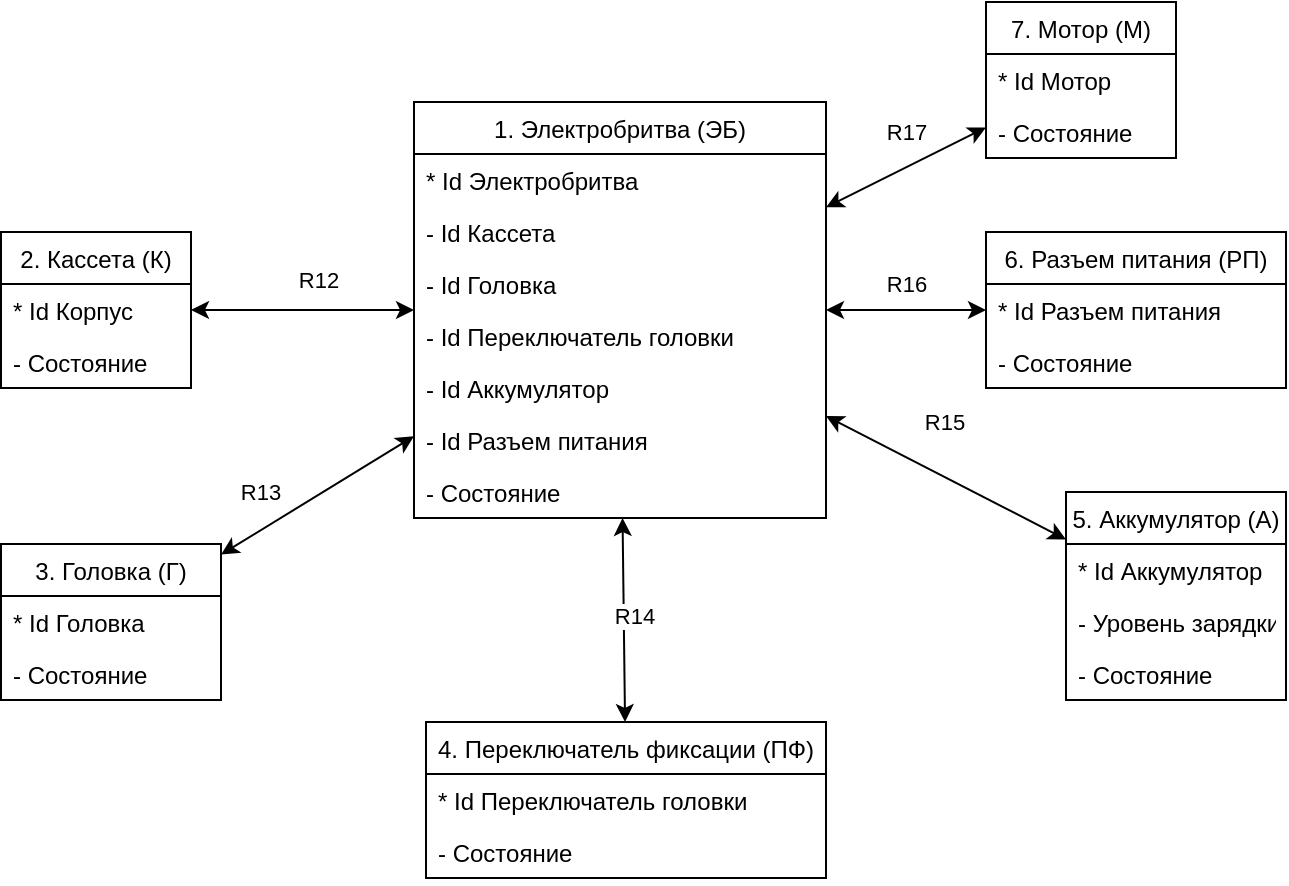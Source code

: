 <mxfile version="14.7.6" type="device" pages="4"><diagram id="C5RBs43oDa-KdzZeNtuy" name="ИНФ_МОДЕЛЬ"><mxGraphModel dx="1185" dy="627" grid="1" gridSize="10" guides="1" tooltips="1" connect="1" arrows="1" fold="1" page="1" pageScale="1" pageWidth="827" pageHeight="1169" math="0" shadow="0"><root><mxCell id="WIyWlLk6GJQsqaUBKTNV-0"/><mxCell id="WIyWlLk6GJQsqaUBKTNV-1" parent="WIyWlLk6GJQsqaUBKTNV-0"/><mxCell id="D5erbCX52XuRJsEKcG6L-4" value="1. Электробритва (ЭБ)" style="swimlane;fontStyle=0;childLayout=stackLayout;horizontal=1;startSize=26;fillColor=none;horizontalStack=0;resizeParent=1;resizeParentMax=0;resizeLast=0;collapsible=1;marginBottom=0;" vertex="1" parent="WIyWlLk6GJQsqaUBKTNV-1"><mxGeometry x="314" y="170" width="206" height="208" as="geometry"/></mxCell><mxCell id="D5erbCX52XuRJsEKcG6L-5" value="* Id Электробритва " style="text;strokeColor=none;fillColor=none;align=left;verticalAlign=top;spacingLeft=4;spacingRight=4;overflow=hidden;rotatable=0;points=[[0,0.5],[1,0.5]];portConstraint=eastwest;" vertex="1" parent="D5erbCX52XuRJsEKcG6L-4"><mxGeometry y="26" width="206" height="26" as="geometry"/></mxCell><mxCell id="D5erbCX52XuRJsEKcG6L-7" value="- Id Кассета" style="text;strokeColor=none;fillColor=none;align=left;verticalAlign=top;spacingLeft=4;spacingRight=4;overflow=hidden;rotatable=0;points=[[0,0.5],[1,0.5]];portConstraint=eastwest;" vertex="1" parent="D5erbCX52XuRJsEKcG6L-4"><mxGeometry y="52" width="206" height="26" as="geometry"/></mxCell><mxCell id="D5erbCX52XuRJsEKcG6L-27" value="- Id Головка" style="text;strokeColor=none;fillColor=none;align=left;verticalAlign=top;spacingLeft=4;spacingRight=4;overflow=hidden;rotatable=0;points=[[0,0.5],[1,0.5]];portConstraint=eastwest;" vertex="1" parent="D5erbCX52XuRJsEKcG6L-4"><mxGeometry y="78" width="206" height="26" as="geometry"/></mxCell><mxCell id="D5erbCX52XuRJsEKcG6L-28" value="- Id Переключатель головки" style="text;strokeColor=none;fillColor=none;align=left;verticalAlign=top;spacingLeft=4;spacingRight=4;overflow=hidden;rotatable=0;points=[[0,0.5],[1,0.5]];portConstraint=eastwest;" vertex="1" parent="D5erbCX52XuRJsEKcG6L-4"><mxGeometry y="104" width="206" height="26" as="geometry"/></mxCell><mxCell id="D5erbCX52XuRJsEKcG6L-29" value="- Id Аккумулятор" style="text;strokeColor=none;fillColor=none;align=left;verticalAlign=top;spacingLeft=4;spacingRight=4;overflow=hidden;rotatable=0;points=[[0,0.5],[1,0.5]];portConstraint=eastwest;" vertex="1" parent="D5erbCX52XuRJsEKcG6L-4"><mxGeometry y="130" width="206" height="26" as="geometry"/></mxCell><mxCell id="D5erbCX52XuRJsEKcG6L-49" value="- Id Разъем питания" style="text;strokeColor=none;fillColor=none;align=left;verticalAlign=top;spacingLeft=4;spacingRight=4;overflow=hidden;rotatable=0;points=[[0,0.5],[1,0.5]];portConstraint=eastwest;" vertex="1" parent="D5erbCX52XuRJsEKcG6L-4"><mxGeometry y="156" width="206" height="26" as="geometry"/></mxCell><mxCell id="D5erbCX52XuRJsEKcG6L-8" value="- Состояние" style="text;strokeColor=none;fillColor=none;align=left;verticalAlign=top;spacingLeft=4;spacingRight=4;overflow=hidden;rotatable=0;points=[[0,0.5],[1,0.5]];portConstraint=eastwest;" vertex="1" parent="D5erbCX52XuRJsEKcG6L-4"><mxGeometry y="182" width="206" height="26" as="geometry"/></mxCell><mxCell id="D5erbCX52XuRJsEKcG6L-9" value="2. Кассета (К)" style="swimlane;fontStyle=0;childLayout=stackLayout;horizontal=1;startSize=26;fillColor=none;horizontalStack=0;resizeParent=1;resizeParentMax=0;resizeLast=0;collapsible=1;marginBottom=0;" vertex="1" parent="WIyWlLk6GJQsqaUBKTNV-1"><mxGeometry x="107.5" y="235" width="95" height="78" as="geometry"/></mxCell><mxCell id="D5erbCX52XuRJsEKcG6L-10" value="* Id Корпус" style="text;strokeColor=none;fillColor=none;align=left;verticalAlign=top;spacingLeft=4;spacingRight=4;overflow=hidden;rotatable=0;points=[[0,0.5],[1,0.5]];portConstraint=eastwest;" vertex="1" parent="D5erbCX52XuRJsEKcG6L-9"><mxGeometry y="26" width="95" height="26" as="geometry"/></mxCell><mxCell id="D5erbCX52XuRJsEKcG6L-12" value="- Состояние" style="text;strokeColor=none;fillColor=none;align=left;verticalAlign=top;spacingLeft=4;spacingRight=4;overflow=hidden;rotatable=0;points=[[0,0.5],[1,0.5]];portConstraint=eastwest;" vertex="1" parent="D5erbCX52XuRJsEKcG6L-9"><mxGeometry y="52" width="95" height="26" as="geometry"/></mxCell><mxCell id="D5erbCX52XuRJsEKcG6L-16" value="3. Головка (Г)" style="swimlane;fontStyle=0;childLayout=stackLayout;horizontal=1;startSize=26;fillColor=none;horizontalStack=0;resizeParent=1;resizeParentMax=0;resizeLast=0;collapsible=1;marginBottom=0;" vertex="1" parent="WIyWlLk6GJQsqaUBKTNV-1"><mxGeometry x="107.5" y="391" width="110" height="78" as="geometry"/></mxCell><mxCell id="D5erbCX52XuRJsEKcG6L-17" value="* Id Головка" style="text;strokeColor=none;fillColor=none;align=left;verticalAlign=top;spacingLeft=4;spacingRight=4;overflow=hidden;rotatable=0;points=[[0,0.5],[1,0.5]];portConstraint=eastwest;" vertex="1" parent="D5erbCX52XuRJsEKcG6L-16"><mxGeometry y="26" width="110" height="26" as="geometry"/></mxCell><mxCell id="D5erbCX52XuRJsEKcG6L-18" value="- Состояние" style="text;strokeColor=none;fillColor=none;align=left;verticalAlign=top;spacingLeft=4;spacingRight=4;overflow=hidden;rotatable=0;points=[[0,0.5],[1,0.5]];portConstraint=eastwest;" vertex="1" parent="D5erbCX52XuRJsEKcG6L-16"><mxGeometry y="52" width="110" height="26" as="geometry"/></mxCell><mxCell id="D5erbCX52XuRJsEKcG6L-21" value="" style="endArrow=classic;startArrow=classic;html=1;" edge="1" parent="WIyWlLk6GJQsqaUBKTNV-1" source="D5erbCX52XuRJsEKcG6L-9" target="D5erbCX52XuRJsEKcG6L-4"><mxGeometry width="50" height="50" relative="1" as="geometry"><mxPoint x="390" y="220" as="sourcePoint"/><mxPoint x="440" y="170" as="targetPoint"/></mxGeometry></mxCell><mxCell id="D5erbCX52XuRJsEKcG6L-22" value="R12" style="edgeLabel;html=1;align=center;verticalAlign=middle;resizable=0;points=[];" vertex="1" connectable="0" parent="D5erbCX52XuRJsEKcG6L-21"><mxGeometry x="0.518" y="-5" relative="1" as="geometry"><mxPoint x="-21" y="-20" as="offset"/></mxGeometry></mxCell><mxCell id="D5erbCX52XuRJsEKcG6L-24" value="" style="endArrow=classic;startArrow=classic;html=1;" edge="1" parent="WIyWlLk6GJQsqaUBKTNV-1" source="D5erbCX52XuRJsEKcG6L-4" target="D5erbCX52XuRJsEKcG6L-16"><mxGeometry width="50" height="50" relative="1" as="geometry"><mxPoint x="430" y="220" as="sourcePoint"/><mxPoint x="480" y="170" as="targetPoint"/></mxGeometry></mxCell><mxCell id="D5erbCX52XuRJsEKcG6L-25" value="R13" style="edgeLabel;html=1;align=center;verticalAlign=middle;resizable=0;points=[];" vertex="1" connectable="0" parent="D5erbCX52XuRJsEKcG6L-24"><mxGeometry x="0.357" relative="1" as="geometry"><mxPoint x="-12" y="-13" as="offset"/></mxGeometry></mxCell><mxCell id="D5erbCX52XuRJsEKcG6L-33" value="4. Переключатель фиксации (ПФ)" style="swimlane;fontStyle=0;childLayout=stackLayout;horizontal=1;startSize=26;fillColor=none;horizontalStack=0;resizeParent=1;resizeParentMax=0;resizeLast=0;collapsible=1;marginBottom=0;" vertex="1" parent="WIyWlLk6GJQsqaUBKTNV-1"><mxGeometry x="320" y="480" width="200" height="78" as="geometry"/></mxCell><mxCell id="D5erbCX52XuRJsEKcG6L-34" value="* Id Переключатель головки&#xA;&#xA;&#xA;" style="text;strokeColor=none;fillColor=none;align=left;verticalAlign=top;spacingLeft=4;spacingRight=4;overflow=hidden;rotatable=0;points=[[0,0.5],[1,0.5]];portConstraint=eastwest;" vertex="1" parent="D5erbCX52XuRJsEKcG6L-33"><mxGeometry y="26" width="200" height="26" as="geometry"/></mxCell><mxCell id="D5erbCX52XuRJsEKcG6L-35" value="- Состояние" style="text;strokeColor=none;fillColor=none;align=left;verticalAlign=top;spacingLeft=4;spacingRight=4;overflow=hidden;rotatable=0;points=[[0,0.5],[1,0.5]];portConstraint=eastwest;" vertex="1" parent="D5erbCX52XuRJsEKcG6L-33"><mxGeometry y="52" width="200" height="26" as="geometry"/></mxCell><mxCell id="tju56_eJwlFKy3UDIeqw-0" style="edgeStyle=orthogonalEdgeStyle;rounded=0;orthogonalLoop=1;jettySize=auto;html=1;exitX=1;exitY=0.5;exitDx=0;exitDy=0;" edge="1" parent="D5erbCX52XuRJsEKcG6L-33" source="D5erbCX52XuRJsEKcG6L-34" target="D5erbCX52XuRJsEKcG6L-34"><mxGeometry relative="1" as="geometry"/></mxCell><mxCell id="D5erbCX52XuRJsEKcG6L-36" value="5. Аккумулятор (А)" style="swimlane;fontStyle=0;childLayout=stackLayout;horizontal=1;startSize=26;fillColor=none;horizontalStack=0;resizeParent=1;resizeParentMax=0;resizeLast=0;collapsible=1;marginBottom=0;" vertex="1" parent="WIyWlLk6GJQsqaUBKTNV-1"><mxGeometry x="640" y="365" width="110" height="104" as="geometry"><mxRectangle x="650" y="290" width="130" height="26" as="alternateBounds"/></mxGeometry></mxCell><mxCell id="D5erbCX52XuRJsEKcG6L-37" value="* Id Аккумулятор " style="text;strokeColor=none;fillColor=none;align=left;verticalAlign=top;spacingLeft=4;spacingRight=4;overflow=hidden;rotatable=0;points=[[0,0.5],[1,0.5]];portConstraint=eastwest;" vertex="1" parent="D5erbCX52XuRJsEKcG6L-36"><mxGeometry y="26" width="110" height="26" as="geometry"/></mxCell><mxCell id="D5erbCX52XuRJsEKcG6L-58" value="- Уровень зарядки    " style="text;strokeColor=none;fillColor=none;align=left;verticalAlign=top;spacingLeft=4;spacingRight=4;overflow=hidden;rotatable=0;points=[[0,0.5],[1,0.5]];portConstraint=eastwest;" vertex="1" parent="D5erbCX52XuRJsEKcG6L-36"><mxGeometry y="52" width="110" height="26" as="geometry"/></mxCell><mxCell id="D5erbCX52XuRJsEKcG6L-38" value="- Состояние" style="text;strokeColor=none;fillColor=none;align=left;verticalAlign=top;spacingLeft=4;spacingRight=4;overflow=hidden;rotatable=0;points=[[0,0.5],[1,0.5]];portConstraint=eastwest;" vertex="1" parent="D5erbCX52XuRJsEKcG6L-36"><mxGeometry y="78" width="110" height="26" as="geometry"/></mxCell><mxCell id="D5erbCX52XuRJsEKcG6L-41" value="" style="endArrow=classic;startArrow=classic;html=1;" edge="1" parent="WIyWlLk6GJQsqaUBKTNV-1" source="D5erbCX52XuRJsEKcG6L-33" target="D5erbCX52XuRJsEKcG6L-4"><mxGeometry width="50" height="50" relative="1" as="geometry"><mxPoint x="420" y="460" as="sourcePoint"/><mxPoint x="334" y="294.0" as="targetPoint"/></mxGeometry></mxCell><mxCell id="D5erbCX52XuRJsEKcG6L-42" value="R14" style="edgeLabel;html=1;align=center;verticalAlign=middle;resizable=0;points=[];" vertex="1" connectable="0" parent="D5erbCX52XuRJsEKcG6L-41"><mxGeometry x="0.518" y="-5" relative="1" as="geometry"><mxPoint y="24" as="offset"/></mxGeometry></mxCell><mxCell id="D5erbCX52XuRJsEKcG6L-43" value="" style="endArrow=classic;startArrow=classic;html=1;" edge="1" parent="WIyWlLk6GJQsqaUBKTNV-1" source="D5erbCX52XuRJsEKcG6L-36" target="D5erbCX52XuRJsEKcG6L-4"><mxGeometry width="50" height="50" relative="1" as="geometry"><mxPoint x="232.5" y="304.0" as="sourcePoint"/><mxPoint x="344" y="304.0" as="targetPoint"/></mxGeometry></mxCell><mxCell id="D5erbCX52XuRJsEKcG6L-44" value="R15" style="edgeLabel;html=1;align=center;verticalAlign=middle;resizable=0;points=[];" vertex="1" connectable="0" parent="D5erbCX52XuRJsEKcG6L-43"><mxGeometry x="0.518" y="-5" relative="1" as="geometry"><mxPoint x="28" y="-8" as="offset"/></mxGeometry></mxCell><mxCell id="D5erbCX52XuRJsEKcG6L-50" value="6. Разъем питания (РП)" style="swimlane;fontStyle=0;childLayout=stackLayout;horizontal=1;startSize=26;fillColor=none;horizontalStack=0;resizeParent=1;resizeParentMax=0;resizeLast=0;collapsible=1;marginBottom=0;" vertex="1" parent="WIyWlLk6GJQsqaUBKTNV-1"><mxGeometry x="600" y="235" width="150" height="78" as="geometry"><mxRectangle x="650" y="290" width="130" height="26" as="alternateBounds"/></mxGeometry></mxCell><mxCell id="D5erbCX52XuRJsEKcG6L-51" value="* Id Разъем питания " style="text;strokeColor=none;fillColor=none;align=left;verticalAlign=top;spacingLeft=4;spacingRight=4;overflow=hidden;rotatable=0;points=[[0,0.5],[1,0.5]];portConstraint=eastwest;" vertex="1" parent="D5erbCX52XuRJsEKcG6L-50"><mxGeometry y="26" width="150" height="26" as="geometry"/></mxCell><mxCell id="D5erbCX52XuRJsEKcG6L-52" value="- Состояние" style="text;strokeColor=none;fillColor=none;align=left;verticalAlign=top;spacingLeft=4;spacingRight=4;overflow=hidden;rotatable=0;points=[[0,0.5],[1,0.5]];portConstraint=eastwest;" vertex="1" parent="D5erbCX52XuRJsEKcG6L-50"><mxGeometry y="52" width="150" height="26" as="geometry"/></mxCell><mxCell id="D5erbCX52XuRJsEKcG6L-53" value="" style="endArrow=classic;startArrow=classic;html=1;" edge="1" parent="WIyWlLk6GJQsqaUBKTNV-1" source="D5erbCX52XuRJsEKcG6L-50" target="D5erbCX52XuRJsEKcG6L-4"><mxGeometry width="50" height="50" relative="1" as="geometry"><mxPoint x="640" y="253.959" as="sourcePoint"/><mxPoint x="510" y="235.001" as="targetPoint"/></mxGeometry></mxCell><mxCell id="D5erbCX52XuRJsEKcG6L-55" value="R16" style="edgeLabel;html=1;align=center;verticalAlign=middle;resizable=0;points=[];" vertex="1" connectable="0" parent="D5erbCX52XuRJsEKcG6L-53"><mxGeometry x="-0.251" relative="1" as="geometry"><mxPoint x="-10" y="-13" as="offset"/></mxGeometry></mxCell><mxCell id="fqe9PP43OYkmJFZcof3M-0" value="7. Мотор (М)" style="swimlane;fontStyle=0;childLayout=stackLayout;horizontal=1;startSize=26;fillColor=none;horizontalStack=0;resizeParent=1;resizeParentMax=0;resizeLast=0;collapsible=1;marginBottom=0;" vertex="1" parent="WIyWlLk6GJQsqaUBKTNV-1"><mxGeometry x="600" y="120" width="95" height="78" as="geometry"/></mxCell><mxCell id="fqe9PP43OYkmJFZcof3M-1" value="* Id Мотор " style="text;strokeColor=none;fillColor=none;align=left;verticalAlign=top;spacingLeft=4;spacingRight=4;overflow=hidden;rotatable=0;points=[[0,0.5],[1,0.5]];portConstraint=eastwest;" vertex="1" parent="fqe9PP43OYkmJFZcof3M-0"><mxGeometry y="26" width="95" height="26" as="geometry"/></mxCell><mxCell id="fqe9PP43OYkmJFZcof3M-2" value="- Состояние" style="text;strokeColor=none;fillColor=none;align=left;verticalAlign=top;spacingLeft=4;spacingRight=4;overflow=hidden;rotatable=0;points=[[0,0.5],[1,0.5]];portConstraint=eastwest;" vertex="1" parent="fqe9PP43OYkmJFZcof3M-0"><mxGeometry y="52" width="95" height="26" as="geometry"/></mxCell><mxCell id="fqe9PP43OYkmJFZcof3M-3" value="" style="endArrow=classic;startArrow=classic;html=1;" edge="1" parent="WIyWlLk6GJQsqaUBKTNV-1" source="fqe9PP43OYkmJFZcof3M-0" target="D5erbCX52XuRJsEKcG6L-4"><mxGeometry width="50" height="50" relative="1" as="geometry"><mxPoint x="610" y="284.0" as="sourcePoint"/><mxPoint x="530" y="284.0" as="targetPoint"/></mxGeometry></mxCell><mxCell id="fqe9PP43OYkmJFZcof3M-4" value="R17" style="edgeLabel;html=1;align=center;verticalAlign=middle;resizable=0;points=[];" vertex="1" connectable="0" parent="fqe9PP43OYkmJFZcof3M-3"><mxGeometry x="-0.251" relative="1" as="geometry"><mxPoint x="-10" y="-13" as="offset"/></mxGeometry></mxCell></root></mxGraphModel></diagram><diagram id="IafglSp_gneChiv_Mtav" name="ДПС"><mxGraphModel dx="1422" dy="752" grid="1" gridSize="10" guides="1" tooltips="1" connect="1" arrows="1" fold="1" page="1" pageScale="1" pageWidth="827" pageHeight="1169" math="0" shadow="0"><root><mxCell id="n7-5447sj6HXsejP49AI-0"/><mxCell id="n7-5447sj6HXsejP49AI-1" parent="n7-5447sj6HXsejP49AI-0"/><mxCell id="3gsR19A_-yLmH56kRlLd-0" value="Выключена" style="rounded=0;whiteSpace=wrap;html=1;" vertex="1" parent="n7-5447sj6HXsejP49AI-1"><mxGeometry x="40" y="120" width="120" height="40" as="geometry"/></mxCell><mxCell id="XKODIglhLCyJsD36iRSH-0" value="Включена" style="rounded=0;whiteSpace=wrap;html=1;" vertex="1" parent="n7-5447sj6HXsejP49AI-1"><mxGeometry x="40" y="220" width="120" height="40" as="geometry"/></mxCell><mxCell id="XKODIglhLCyJsD36iRSH-7" value="" style="endArrow=classic;html=1;entryX=0.75;entryY=1;entryDx=0;entryDy=0;exitX=0.75;exitY=0;exitDx=0;exitDy=0;" edge="1" parent="n7-5447sj6HXsejP49AI-1" source="XKODIglhLCyJsD36iRSH-0" target="3gsR19A_-yLmH56kRlLd-0"><mxGeometry width="50" height="50" relative="1" as="geometry"><mxPoint x="250" y="360" as="sourcePoint"/><mxPoint x="300" y="310" as="targetPoint"/></mxGeometry></mxCell><mxCell id="YJfUzLg0c33iWKI1DYzd-1" value="&lt;div&gt;ЭБ2&lt;/div&gt;" style="edgeLabel;html=1;align=center;verticalAlign=middle;resizable=0;points=[];" vertex="1" connectable="0" parent="XKODIglhLCyJsD36iRSH-7"><mxGeometry x="0.433" y="1" relative="1" as="geometry"><mxPoint x="21" y="13" as="offset"/></mxGeometry></mxCell><mxCell id="XKODIglhLCyJsD36iRSH-8" value="" style="endArrow=classic;html=1;entryX=0.25;entryY=0;entryDx=0;entryDy=0;exitX=0.25;exitY=1;exitDx=0;exitDy=0;" edge="1" parent="n7-5447sj6HXsejP49AI-1" source="3gsR19A_-yLmH56kRlLd-0" target="XKODIglhLCyJsD36iRSH-0"><mxGeometry width="50" height="50" relative="1" as="geometry"><mxPoint x="140" y="230" as="sourcePoint"/><mxPoint x="140" y="170" as="targetPoint"/></mxGeometry></mxCell><mxCell id="YJfUzLg0c33iWKI1DYzd-0" value="ЭБ1" style="edgeLabel;html=1;align=center;verticalAlign=middle;resizable=0;points=[];" vertex="1" connectable="0" parent="XKODIglhLCyJsD36iRSH-8"><mxGeometry x="-0.367" y="2" relative="1" as="geometry"><mxPoint x="-22" y="11" as="offset"/></mxGeometry></mxCell><mxCell id="YJfUzLg0c33iWKI1DYzd-2" value="&lt;div align=&quot;left&quot;&gt;ЭБ1: включить&lt;/div&gt;&lt;div align=&quot;left&quot;&gt;ЭБ2: выключить&lt;br&gt;&lt;/div&gt;" style="text;html=1;strokeColor=none;fillColor=none;align=left;verticalAlign=middle;whiteSpace=wrap;rounded=0;" vertex="1" parent="n7-5447sj6HXsejP49AI-1"><mxGeometry x="225" y="115" width="100" height="50" as="geometry"/></mxCell><mxCell id="YJfUzLg0c33iWKI1DYzd-3" value="&lt;font style=&quot;font-size: 20px&quot;&gt;&lt;b&gt;Электробритва&lt;/b&gt;&lt;/font&gt;" style="text;html=1;strokeColor=none;fillColor=none;align=center;verticalAlign=middle;whiteSpace=wrap;rounded=0;" vertex="1" parent="n7-5447sj6HXsejP49AI-1"><mxGeometry x="130" y="30" width="170" height="50" as="geometry"/></mxCell><mxCell id="YJfUzLg0c33iWKI1DYzd-4" value="Не надета" style="rounded=0;whiteSpace=wrap;html=1;" vertex="1" parent="n7-5447sj6HXsejP49AI-1"><mxGeometry x="40" y="370" width="120" height="40" as="geometry"/></mxCell><mxCell id="YJfUzLg0c33iWKI1DYzd-5" value="Надета" style="rounded=0;whiteSpace=wrap;html=1;" vertex="1" parent="n7-5447sj6HXsejP49AI-1"><mxGeometry x="40" y="470" width="120" height="40" as="geometry"/></mxCell><mxCell id="YJfUzLg0c33iWKI1DYzd-6" value="" style="endArrow=classic;html=1;entryX=0.75;entryY=1;entryDx=0;entryDy=0;exitX=0.75;exitY=0;exitDx=0;exitDy=0;" edge="1" parent="n7-5447sj6HXsejP49AI-1" source="YJfUzLg0c33iWKI1DYzd-5" target="YJfUzLg0c33iWKI1DYzd-4"><mxGeometry width="50" height="50" relative="1" as="geometry"><mxPoint x="250" y="610" as="sourcePoint"/><mxPoint x="300" y="560" as="targetPoint"/></mxGeometry></mxCell><mxCell id="YJfUzLg0c33iWKI1DYzd-7" value="К2" style="edgeLabel;html=1;align=center;verticalAlign=middle;resizable=0;points=[];" vertex="1" connectable="0" parent="YJfUzLg0c33iWKI1DYzd-6"><mxGeometry x="0.433" y="1" relative="1" as="geometry"><mxPoint x="21" y="13" as="offset"/></mxGeometry></mxCell><mxCell id="YJfUzLg0c33iWKI1DYzd-8" value="" style="endArrow=classic;html=1;entryX=0.25;entryY=0;entryDx=0;entryDy=0;exitX=0.25;exitY=1;exitDx=0;exitDy=0;" edge="1" parent="n7-5447sj6HXsejP49AI-1" source="YJfUzLg0c33iWKI1DYzd-4" target="YJfUzLg0c33iWKI1DYzd-5"><mxGeometry width="50" height="50" relative="1" as="geometry"><mxPoint x="140" y="480" as="sourcePoint"/><mxPoint x="140" y="420" as="targetPoint"/></mxGeometry></mxCell><mxCell id="YJfUzLg0c33iWKI1DYzd-9" value="К1" style="edgeLabel;html=1;align=center;verticalAlign=middle;resizable=0;points=[];" vertex="1" connectable="0" parent="YJfUzLg0c33iWKI1DYzd-8"><mxGeometry x="-0.367" y="2" relative="1" as="geometry"><mxPoint x="-22" y="11" as="offset"/></mxGeometry></mxCell><mxCell id="YJfUzLg0c33iWKI1DYzd-10" value="&lt;div align=&quot;left&quot;&gt;К1: надеть&lt;/div&gt;&lt;div align=&quot;left&quot;&gt;К2: снять&lt;br&gt;&lt;/div&gt;" style="text;html=1;strokeColor=none;fillColor=none;align=left;verticalAlign=middle;whiteSpace=wrap;rounded=0;" vertex="1" parent="n7-5447sj6HXsejP49AI-1"><mxGeometry x="235" y="365" width="90" height="50" as="geometry"/></mxCell><mxCell id="YJfUzLg0c33iWKI1DYzd-11" value="&lt;b&gt;&lt;font style=&quot;font-size: 20px&quot;&gt;Кассета&lt;/font&gt;&lt;/b&gt;" style="text;html=1;strokeColor=none;fillColor=none;align=center;verticalAlign=middle;whiteSpace=wrap;rounded=0;" vertex="1" parent="n7-5447sj6HXsejP49AI-1"><mxGeometry x="130" y="270" width="130" height="50" as="geometry"/></mxCell><mxCell id="-nRSJsQYIKWpdyw4m_mR-0" value="Не зафиксирована" style="rounded=0;whiteSpace=wrap;html=1;" vertex="1" parent="n7-5447sj6HXsejP49AI-1"><mxGeometry x="40" y="610" width="120" height="40" as="geometry"/></mxCell><mxCell id="-nRSJsQYIKWpdyw4m_mR-1" value="Зафиксирована" style="rounded=0;whiteSpace=wrap;html=1;" vertex="1" parent="n7-5447sj6HXsejP49AI-1"><mxGeometry x="40" y="710" width="120" height="40" as="geometry"/></mxCell><mxCell id="-nRSJsQYIKWpdyw4m_mR-2" value="" style="endArrow=classic;html=1;entryX=0.75;entryY=1;entryDx=0;entryDy=0;exitX=0.75;exitY=0;exitDx=0;exitDy=0;" edge="1" parent="n7-5447sj6HXsejP49AI-1" source="-nRSJsQYIKWpdyw4m_mR-1" target="-nRSJsQYIKWpdyw4m_mR-0"><mxGeometry width="50" height="50" relative="1" as="geometry"><mxPoint x="250" y="850" as="sourcePoint"/><mxPoint x="300" y="800" as="targetPoint"/></mxGeometry></mxCell><mxCell id="-nRSJsQYIKWpdyw4m_mR-3" value="Г2" style="edgeLabel;html=1;align=center;verticalAlign=middle;resizable=0;points=[];" vertex="1" connectable="0" parent="-nRSJsQYIKWpdyw4m_mR-2"><mxGeometry x="0.433" y="1" relative="1" as="geometry"><mxPoint x="21" y="13" as="offset"/></mxGeometry></mxCell><mxCell id="-nRSJsQYIKWpdyw4m_mR-4" value="" style="endArrow=classic;html=1;entryX=0.25;entryY=0;entryDx=0;entryDy=0;exitX=0.25;exitY=1;exitDx=0;exitDy=0;" edge="1" parent="n7-5447sj6HXsejP49AI-1" source="-nRSJsQYIKWpdyw4m_mR-0" target="-nRSJsQYIKWpdyw4m_mR-1"><mxGeometry width="50" height="50" relative="1" as="geometry"><mxPoint x="140" y="720" as="sourcePoint"/><mxPoint x="140" y="660" as="targetPoint"/></mxGeometry></mxCell><mxCell id="-nRSJsQYIKWpdyw4m_mR-5" value="Г1" style="edgeLabel;html=1;align=center;verticalAlign=middle;resizable=0;points=[];" vertex="1" connectable="0" parent="-nRSJsQYIKWpdyw4m_mR-4"><mxGeometry x="-0.367" y="2" relative="1" as="geometry"><mxPoint x="-22" y="11" as="offset"/></mxGeometry></mxCell><mxCell id="-nRSJsQYIKWpdyw4m_mR-6" value="&lt;div align=&quot;left&quot;&gt;Г1: Зафиксировать&lt;/div&gt;&lt;div align=&quot;left&quot;&gt;Г2: Отфиксировать&lt;br&gt;&lt;/div&gt;" style="text;html=1;strokeColor=none;fillColor=none;align=left;verticalAlign=middle;whiteSpace=wrap;rounded=0;" vertex="1" parent="n7-5447sj6HXsejP49AI-1"><mxGeometry x="225" y="605" width="126" height="50" as="geometry"/></mxCell><mxCell id="-nRSJsQYIKWpdyw4m_mR-7" value="&lt;font style=&quot;font-size: 20px&quot;&gt;&lt;b&gt;Головка&lt;/b&gt;&lt;/font&gt;" style="text;html=1;strokeColor=none;fillColor=none;align=center;verticalAlign=middle;whiteSpace=wrap;rounded=0;" vertex="1" parent="n7-5447sj6HXsejP49AI-1"><mxGeometry x="123" y="520" width="130" height="50" as="geometry"/></mxCell><mxCell id="QuYPdqwyPTpWbWojok3d-0" value="Не фиксировать" style="rounded=0;whiteSpace=wrap;html=1;" vertex="1" parent="n7-5447sj6HXsejP49AI-1"><mxGeometry x="40" y="840" width="120" height="40" as="geometry"/></mxCell><mxCell id="QuYPdqwyPTpWbWojok3d-1" value="Фиксировать" style="rounded=0;whiteSpace=wrap;html=1;" vertex="1" parent="n7-5447sj6HXsejP49AI-1"><mxGeometry x="40" y="940" width="120" height="40" as="geometry"/></mxCell><mxCell id="QuYPdqwyPTpWbWojok3d-2" value="" style="endArrow=classic;html=1;entryX=0.75;entryY=1;entryDx=0;entryDy=0;exitX=0.75;exitY=0;exitDx=0;exitDy=0;" edge="1" parent="n7-5447sj6HXsejP49AI-1" source="QuYPdqwyPTpWbWojok3d-1" target="QuYPdqwyPTpWbWojok3d-0"><mxGeometry width="50" height="50" relative="1" as="geometry"><mxPoint x="250" y="1080" as="sourcePoint"/><mxPoint x="300" y="1030" as="targetPoint"/></mxGeometry></mxCell><mxCell id="QuYPdqwyPTpWbWojok3d-3" value="&lt;div&gt;ПФ2&lt;/div&gt;" style="edgeLabel;html=1;align=center;verticalAlign=middle;resizable=0;points=[];" vertex="1" connectable="0" parent="QuYPdqwyPTpWbWojok3d-2"><mxGeometry x="0.433" y="1" relative="1" as="geometry"><mxPoint x="21" y="13" as="offset"/></mxGeometry></mxCell><mxCell id="QuYPdqwyPTpWbWojok3d-4" value="" style="endArrow=classic;html=1;entryX=0.25;entryY=0;entryDx=0;entryDy=0;exitX=0.25;exitY=1;exitDx=0;exitDy=0;" edge="1" parent="n7-5447sj6HXsejP49AI-1" source="QuYPdqwyPTpWbWojok3d-0" target="QuYPdqwyPTpWbWojok3d-1"><mxGeometry width="50" height="50" relative="1" as="geometry"><mxPoint x="140" y="950" as="sourcePoint"/><mxPoint x="140" y="890" as="targetPoint"/></mxGeometry></mxCell><mxCell id="QuYPdqwyPTpWbWojok3d-5" value="ПФ1" style="edgeLabel;html=1;align=center;verticalAlign=middle;resizable=0;points=[];" vertex="1" connectable="0" parent="QuYPdqwyPTpWbWojok3d-4"><mxGeometry x="-0.367" y="2" relative="1" as="geometry"><mxPoint x="-22" y="11" as="offset"/></mxGeometry></mxCell><mxCell id="QuYPdqwyPTpWbWojok3d-6" value="&lt;div align=&quot;left&quot;&gt;ПФ1: Переключить на фиксацию&lt;br&gt;&lt;/div&gt;&lt;div align=&quot;left&quot;&gt;ПФ2: Переключить на не фиксацию&lt;/div&gt;" style="text;html=1;strokeColor=none;fillColor=none;align=left;verticalAlign=middle;whiteSpace=wrap;rounded=0;" vertex="1" parent="n7-5447sj6HXsejP49AI-1"><mxGeometry x="220" y="835" width="216" height="50" as="geometry"/></mxCell><mxCell id="QuYPdqwyPTpWbWojok3d-7" value="&lt;b&gt;&lt;font style=&quot;font-size: 20px&quot;&gt;Переключатель &lt;/font&gt;&lt;font style=&quot;font-size: 20px&quot;&gt;фиксации &lt;/font&gt;&lt;/b&gt;" style="text;html=1;strokeColor=none;fillColor=none;align=center;verticalAlign=middle;whiteSpace=wrap;rounded=0;" vertex="1" parent="n7-5447sj6HXsejP49AI-1"><mxGeometry x="114" y="770" width="180" height="50" as="geometry"/></mxCell><mxCell id="9m2neg1apnvvqOJ-P3-N-1" value="&lt;div&gt;Не заряжается&lt;/div&gt;&lt;div&gt;(Разряжен)&lt;/div&gt;" style="rounded=0;whiteSpace=wrap;html=1;" vertex="1" parent="n7-5447sj6HXsejP49AI-1"><mxGeometry x="40" y="1070" width="120" height="40" as="geometry"/></mxCell><mxCell id="9m2neg1apnvvqOJ-P3-N-2" value="Заряжается" style="rounded=0;whiteSpace=wrap;html=1;" vertex="1" parent="n7-5447sj6HXsejP49AI-1"><mxGeometry x="40" y="1170" width="120" height="40" as="geometry"/></mxCell><mxCell id="9m2neg1apnvvqOJ-P3-N-3" value="" style="endArrow=classic;html=1;entryX=0.5;entryY=1;entryDx=0;entryDy=0;exitX=1;exitY=0.5;exitDx=0;exitDy=0;" edge="1" parent="n7-5447sj6HXsejP49AI-1" source="9m2neg1apnvvqOJ-P3-N-2" target="ndL8HYUkZoXgFjEb88vH-1"><mxGeometry width="50" height="50" relative="1" as="geometry"><mxPoint x="250" y="1310" as="sourcePoint"/><mxPoint x="300" y="1260" as="targetPoint"/><Array as="points"><mxPoint x="260" y="1190"/></Array></mxGeometry></mxCell><mxCell id="9m2neg1apnvvqOJ-P3-N-4" value="А2" style="edgeLabel;html=1;align=center;verticalAlign=middle;resizable=0;points=[];" vertex="1" connectable="0" parent="9m2neg1apnvvqOJ-P3-N-3"><mxGeometry x="0.433" y="1" relative="1" as="geometry"><mxPoint x="-29" y="1" as="offset"/></mxGeometry></mxCell><mxCell id="9m2neg1apnvvqOJ-P3-N-5" value="" style="endArrow=classic;html=1;entryX=0.25;entryY=0;entryDx=0;entryDy=0;exitX=0.25;exitY=1;exitDx=0;exitDy=0;" edge="1" parent="n7-5447sj6HXsejP49AI-1" source="9m2neg1apnvvqOJ-P3-N-1" target="9m2neg1apnvvqOJ-P3-N-2"><mxGeometry width="50" height="50" relative="1" as="geometry"><mxPoint x="140" y="1180" as="sourcePoint"/><mxPoint x="140" y="1120" as="targetPoint"/></mxGeometry></mxCell><mxCell id="9m2neg1apnvvqOJ-P3-N-6" value="А1" style="edgeLabel;html=1;align=center;verticalAlign=middle;resizable=0;points=[];" vertex="1" connectable="0" parent="9m2neg1apnvvqOJ-P3-N-5"><mxGeometry x="-0.367" y="2" relative="1" as="geometry"><mxPoint x="-22" y="11" as="offset"/></mxGeometry></mxCell><mxCell id="9m2neg1apnvvqOJ-P3-N-7" value="&lt;div align=&quot;left&quot;&gt;А1: Начать Заряжаться&lt;br&gt;&lt;/div&gt;&lt;div align=&quot;left&quot;&gt;А2: Перестать заряжаться&lt;br&gt;&lt;/div&gt;&lt;div&gt;А3: Разрядиться&lt;br&gt;&lt;/div&gt;" style="text;html=1;strokeColor=none;fillColor=none;align=left;verticalAlign=middle;whiteSpace=wrap;rounded=0;" vertex="1" parent="n7-5447sj6HXsejP49AI-1"><mxGeometry x="400" y="1070" width="156" height="50" as="geometry"/></mxCell><mxCell id="9m2neg1apnvvqOJ-P3-N-8" value="&lt;font style=&quot;font-size: 20px&quot;&gt;&lt;b&gt;Аккумулятор&lt;/b&gt;&lt;/font&gt;" style="text;html=1;strokeColor=none;fillColor=none;align=center;verticalAlign=middle;whiteSpace=wrap;rounded=0;" vertex="1" parent="n7-5447sj6HXsejP49AI-1"><mxGeometry x="144" y="1000" width="130" height="50" as="geometry"/></mxCell><mxCell id="K1w98geYtPIhpEOilNIq-0" value="Не подключен" style="rounded=0;whiteSpace=wrap;html=1;" vertex="1" parent="n7-5447sj6HXsejP49AI-1"><mxGeometry x="40" y="1310" width="120" height="40" as="geometry"/></mxCell><mxCell id="K1w98geYtPIhpEOilNIq-1" value="Подключен" style="rounded=0;whiteSpace=wrap;html=1;" vertex="1" parent="n7-5447sj6HXsejP49AI-1"><mxGeometry x="40" y="1410" width="120" height="40" as="geometry"/></mxCell><mxCell id="K1w98geYtPIhpEOilNIq-2" value="" style="endArrow=classic;html=1;entryX=0.75;entryY=1;entryDx=0;entryDy=0;exitX=0.75;exitY=0;exitDx=0;exitDy=0;" edge="1" parent="n7-5447sj6HXsejP49AI-1" source="K1w98geYtPIhpEOilNIq-1" target="K1w98geYtPIhpEOilNIq-0"><mxGeometry width="50" height="50" relative="1" as="geometry"><mxPoint x="250" y="1550" as="sourcePoint"/><mxPoint x="300" y="1500" as="targetPoint"/></mxGeometry></mxCell><mxCell id="K1w98geYtPIhpEOilNIq-3" value="РП2" style="edgeLabel;html=1;align=center;verticalAlign=middle;resizable=0;points=[];" vertex="1" connectable="0" parent="K1w98geYtPIhpEOilNIq-2"><mxGeometry x="0.433" y="1" relative="1" as="geometry"><mxPoint x="21" y="13" as="offset"/></mxGeometry></mxCell><mxCell id="K1w98geYtPIhpEOilNIq-4" value="" style="endArrow=classic;html=1;entryX=0.25;entryY=0;entryDx=0;entryDy=0;exitX=0.25;exitY=1;exitDx=0;exitDy=0;" edge="1" parent="n7-5447sj6HXsejP49AI-1" source="K1w98geYtPIhpEOilNIq-0" target="K1w98geYtPIhpEOilNIq-1"><mxGeometry width="50" height="50" relative="1" as="geometry"><mxPoint x="140" y="1420" as="sourcePoint"/><mxPoint x="140" y="1360" as="targetPoint"/></mxGeometry></mxCell><mxCell id="K1w98geYtPIhpEOilNIq-5" value="РП1" style="edgeLabel;html=1;align=center;verticalAlign=middle;resizable=0;points=[];" vertex="1" connectable="0" parent="K1w98geYtPIhpEOilNIq-4"><mxGeometry x="-0.367" y="2" relative="1" as="geometry"><mxPoint x="-22" y="11" as="offset"/></mxGeometry></mxCell><mxCell id="K1w98geYtPIhpEOilNIq-6" value="&lt;div align=&quot;left&quot;&gt;РП1: Подключить питание&lt;br&gt;&lt;/div&gt;&lt;div align=&quot;left&quot;&gt;РП2: Отключить питание&lt;br&gt;&lt;/div&gt;" style="text;html=1;strokeColor=none;fillColor=none;align=left;verticalAlign=middle;whiteSpace=wrap;rounded=0;" vertex="1" parent="n7-5447sj6HXsejP49AI-1"><mxGeometry x="225" y="1305" width="156" height="50" as="geometry"/></mxCell><mxCell id="K1w98geYtPIhpEOilNIq-7" value="&lt;b&gt;&lt;font style=&quot;font-size: 20px&quot;&gt;Разъем питания&lt;/font&gt;&lt;/b&gt;" style="text;html=1;strokeColor=none;fillColor=none;align=center;verticalAlign=middle;whiteSpace=wrap;rounded=0;" vertex="1" parent="n7-5447sj6HXsejP49AI-1"><mxGeometry x="109" y="1230" width="190" height="50" as="geometry"/></mxCell><mxCell id="9ZZMr_VW1b6aV2aQbzqE-0" value="" style="endArrow=classic;html=1;entryX=0.5;entryY=0;entryDx=0;entryDy=0;" edge="1" parent="n7-5447sj6HXsejP49AI-1" target="3gsR19A_-yLmH56kRlLd-0"><mxGeometry width="50" height="50" relative="1" as="geometry"><mxPoint x="100" y="50" as="sourcePoint"/><mxPoint x="440" y="500" as="targetPoint"/></mxGeometry></mxCell><mxCell id="9ZZMr_VW1b6aV2aQbzqE-1" value="" style="endArrow=classic;html=1;entryX=0.5;entryY=0;entryDx=0;entryDy=0;" edge="1" parent="n7-5447sj6HXsejP49AI-1" target="YJfUzLg0c33iWKI1DYzd-4"><mxGeometry width="50" height="50" relative="1" as="geometry"><mxPoint x="100" y="300" as="sourcePoint"/><mxPoint x="440" y="320" as="targetPoint"/></mxGeometry></mxCell><mxCell id="9ZZMr_VW1b6aV2aQbzqE-3" value="" style="endArrow=classic;html=1;entryX=0.5;entryY=0;entryDx=0;entryDy=0;" edge="1" parent="n7-5447sj6HXsejP49AI-1" target="-nRSJsQYIKWpdyw4m_mR-0"><mxGeometry width="50" height="50" relative="1" as="geometry"><mxPoint x="100" y="540" as="sourcePoint"/><mxPoint x="122" y="590" as="targetPoint"/></mxGeometry></mxCell><mxCell id="9ZZMr_VW1b6aV2aQbzqE-7" value="" style="endArrow=classic;html=1;entryX=0.5;entryY=0;entryDx=0;entryDy=0;" edge="1" parent="n7-5447sj6HXsejP49AI-1" target="QuYPdqwyPTpWbWojok3d-0"><mxGeometry width="50" height="50" relative="1" as="geometry"><mxPoint x="99.5" y="770" as="sourcePoint"/><mxPoint x="99.5" y="840" as="targetPoint"/></mxGeometry></mxCell><mxCell id="9ZZMr_VW1b6aV2aQbzqE-8" value="" style="endArrow=classic;html=1;entryX=0.5;entryY=0;entryDx=0;entryDy=0;" edge="1" parent="n7-5447sj6HXsejP49AI-1" target="9m2neg1apnvvqOJ-P3-N-1"><mxGeometry width="50" height="50" relative="1" as="geometry"><mxPoint x="100" y="1000" as="sourcePoint"/><mxPoint x="120" y="630" as="targetPoint"/></mxGeometry></mxCell><mxCell id="9ZZMr_VW1b6aV2aQbzqE-9" value="" style="endArrow=classic;html=1;entryX=0.5;entryY=0;entryDx=0;entryDy=0;" edge="1" parent="n7-5447sj6HXsejP49AI-1" target="K1w98geYtPIhpEOilNIq-0"><mxGeometry width="50" height="50" relative="1" as="geometry"><mxPoint x="100" y="1250" as="sourcePoint"/><mxPoint x="110" y="1080" as="targetPoint"/></mxGeometry></mxCell><mxCell id="ndL8HYUkZoXgFjEb88vH-1" value="&lt;div&gt;Не заряжается&lt;br&gt;&lt;/div&gt;&lt;div&gt;(Заряжен)&lt;/div&gt;" style="rounded=0;whiteSpace=wrap;html=1;" vertex="1" parent="n7-5447sj6HXsejP49AI-1"><mxGeometry x="200" y="1120" width="120" height="40" as="geometry"/></mxCell><mxCell id="ndL8HYUkZoXgFjEb88vH-2" value="" style="endArrow=classic;html=1;exitX=0.5;exitY=0;exitDx=0;exitDy=0;entryX=1;entryY=0.5;entryDx=0;entryDy=0;" edge="1" parent="n7-5447sj6HXsejP49AI-1" source="ndL8HYUkZoXgFjEb88vH-1" target="9m2neg1apnvvqOJ-P3-N-1"><mxGeometry width="50" height="50" relative="1" as="geometry"><mxPoint x="390" y="1110" as="sourcePoint"/><mxPoint x="260" y="1080" as="targetPoint"/><Array as="points"><mxPoint x="260" y="1090"/></Array></mxGeometry></mxCell><mxCell id="ndL8HYUkZoXgFjEb88vH-5" value="А3" style="edgeLabel;html=1;align=center;verticalAlign=middle;resizable=0;points=[];" vertex="1" connectable="0" parent="ndL8HYUkZoXgFjEb88vH-2"><mxGeometry x="0.692" y="1" relative="1" as="geometry"><mxPoint x="24" y="-1" as="offset"/></mxGeometry></mxCell><mxCell id="ndL8HYUkZoXgFjEb88vH-3" value="" style="endArrow=classic;html=1;exitX=0;exitY=0.5;exitDx=0;exitDy=0;entryX=0.75;entryY=0;entryDx=0;entryDy=0;" edge="1" parent="n7-5447sj6HXsejP49AI-1" source="ndL8HYUkZoXgFjEb88vH-1" target="9m2neg1apnvvqOJ-P3-N-2"><mxGeometry width="50" height="50" relative="1" as="geometry"><mxPoint x="130" y="1180" as="sourcePoint"/><mxPoint x="180" y="1130" as="targetPoint"/><Array as="points"><mxPoint x="130" y="1140"/></Array></mxGeometry></mxCell><mxCell id="ndL8HYUkZoXgFjEb88vH-4" value="А1" style="edgeLabel;html=1;align=center;verticalAlign=middle;resizable=0;points=[];" vertex="1" connectable="0" parent="ndL8HYUkZoXgFjEb88vH-3"><mxGeometry x="-0.6" y="2" relative="1" as="geometry"><mxPoint y="-2" as="offset"/></mxGeometry></mxCell><mxCell id="pd9v6vjn3YDn9ypYFcdT-0" value="Не включен" style="rounded=0;whiteSpace=wrap;html=1;" vertex="1" parent="n7-5447sj6HXsejP49AI-1"><mxGeometry x="44.5" y="1550" width="120" height="40" as="geometry"/></mxCell><mxCell id="pd9v6vjn3YDn9ypYFcdT-1" value="Включён" style="rounded=0;whiteSpace=wrap;html=1;" vertex="1" parent="n7-5447sj6HXsejP49AI-1"><mxGeometry x="44.5" y="1650" width="120" height="40" as="geometry"/></mxCell><mxCell id="pd9v6vjn3YDn9ypYFcdT-2" value="" style="endArrow=classic;html=1;entryX=0.75;entryY=1;entryDx=0;entryDy=0;exitX=0.75;exitY=0;exitDx=0;exitDy=0;" edge="1" parent="n7-5447sj6HXsejP49AI-1" source="pd9v6vjn3YDn9ypYFcdT-1" target="pd9v6vjn3YDn9ypYFcdT-0"><mxGeometry width="50" height="50" relative="1" as="geometry"><mxPoint x="254.5" y="1790" as="sourcePoint"/><mxPoint x="304.5" y="1740" as="targetPoint"/></mxGeometry></mxCell><mxCell id="pd9v6vjn3YDn9ypYFcdT-3" value="М2" style="edgeLabel;html=1;align=center;verticalAlign=middle;resizable=0;points=[];" vertex="1" connectable="0" parent="pd9v6vjn3YDn9ypYFcdT-2"><mxGeometry x="0.433" y="1" relative="1" as="geometry"><mxPoint x="21" y="13" as="offset"/></mxGeometry></mxCell><mxCell id="pd9v6vjn3YDn9ypYFcdT-4" value="" style="endArrow=classic;html=1;entryX=0.25;entryY=0;entryDx=0;entryDy=0;exitX=0.25;exitY=1;exitDx=0;exitDy=0;" edge="1" parent="n7-5447sj6HXsejP49AI-1" source="pd9v6vjn3YDn9ypYFcdT-0" target="pd9v6vjn3YDn9ypYFcdT-1"><mxGeometry width="50" height="50" relative="1" as="geometry"><mxPoint x="144.5" y="1660" as="sourcePoint"/><mxPoint x="144.5" y="1600" as="targetPoint"/></mxGeometry></mxCell><mxCell id="pd9v6vjn3YDn9ypYFcdT-5" value="М1" style="edgeLabel;html=1;align=center;verticalAlign=middle;resizable=0;points=[];" vertex="1" connectable="0" parent="pd9v6vjn3YDn9ypYFcdT-4"><mxGeometry x="-0.367" y="2" relative="1" as="geometry"><mxPoint x="-22" y="11" as="offset"/></mxGeometry></mxCell><mxCell id="pd9v6vjn3YDn9ypYFcdT-6" value="&lt;div align=&quot;left&quot;&gt;М1: Включить мотор&lt;br&gt;&lt;/div&gt;&lt;div align=&quot;left&quot;&gt;М2: Выключить мотор&lt;br&gt;&lt;/div&gt;" style="text;html=1;strokeColor=none;fillColor=none;align=left;verticalAlign=middle;whiteSpace=wrap;rounded=0;" vertex="1" parent="n7-5447sj6HXsejP49AI-1"><mxGeometry x="229.5" y="1545" width="156" height="50" as="geometry"/></mxCell><mxCell id="pd9v6vjn3YDn9ypYFcdT-7" value="&lt;font style=&quot;font-size: 20px&quot;&gt;&lt;b&gt;Мотор&lt;/b&gt;&lt;/font&gt;" style="text;html=1;strokeColor=none;fillColor=none;align=center;verticalAlign=middle;whiteSpace=wrap;rounded=0;" vertex="1" parent="n7-5447sj6HXsejP49AI-1"><mxGeometry x="113.5" y="1470" width="190" height="50" as="geometry"/></mxCell><mxCell id="pd9v6vjn3YDn9ypYFcdT-8" value="" style="endArrow=classic;html=1;entryX=0.5;entryY=0;entryDx=0;entryDy=0;" edge="1" parent="n7-5447sj6HXsejP49AI-1" target="pd9v6vjn3YDn9ypYFcdT-0"><mxGeometry width="50" height="50" relative="1" as="geometry"><mxPoint x="104.5" y="1490" as="sourcePoint"/><mxPoint x="114.5" y="1320" as="targetPoint"/></mxGeometry></mxCell></root></mxGraphModel></diagram><diagram id="N5xfMhvnzjJCBBiOISFR" name="МВО"><mxGraphModel dx="1422" dy="752" grid="1" gridSize="10" guides="1" tooltips="1" connect="1" arrows="1" fold="1" page="1" pageScale="1" pageWidth="827" pageHeight="1169" math="0" shadow="0"><root><mxCell id="XS3bediUyqYYcsauMoLk-0"/><mxCell id="XS3bediUyqYYcsauMoLk-1" parent="XS3bediUyqYYcsauMoLk-0"/><mxCell id="XS3bediUyqYYcsauMoLk-2" value="1. Электробритва" style="ellipse;whiteSpace=wrap;html=1;" vertex="1" parent="XS3bediUyqYYcsauMoLk-1"><mxGeometry x="320" y="130" width="159" height="40" as="geometry"/></mxCell><mxCell id="XS3bediUyqYYcsauMoLk-3" value="2. Кассета" style="ellipse;whiteSpace=wrap;html=1;" vertex="1" parent="XS3bediUyqYYcsauMoLk-1"><mxGeometry x="120" y="320" width="130" height="40" as="geometry"/></mxCell><mxCell id="h5sqSk_1YdWI_4w3EBII-1" value="3. Головка" style="ellipse;whiteSpace=wrap;html=1;" vertex="1" parent="XS3bediUyqYYcsauMoLk-1"><mxGeometry x="335" y="240" width="130" height="40" as="geometry"/></mxCell><mxCell id="h5sqSk_1YdWI_4w3EBII-2" value="4. Переключатель фиксации" style="ellipse;whiteSpace=wrap;html=1;" vertex="1" parent="XS3bediUyqYYcsauMoLk-1"><mxGeometry x="320" y="320" width="160" height="40" as="geometry"/></mxCell><mxCell id="h5sqSk_1YdWI_4w3EBII-3" value="5. Аккумулятор" style="ellipse;whiteSpace=wrap;html=1;" vertex="1" parent="XS3bediUyqYYcsauMoLk-1"><mxGeometry x="555" y="240" width="130" height="40" as="geometry"/></mxCell><mxCell id="h5sqSk_1YdWI_4w3EBII-4" value="6. Разъем питания" style="ellipse;whiteSpace=wrap;html=1;" vertex="1" parent="XS3bediUyqYYcsauMoLk-1"><mxGeometry x="550" y="320" width="140" height="40" as="geometry"/></mxCell><mxCell id="ZyqcPiszrtxJAoQmAqE6-0" value="Пользователь" style="rounded=0;whiteSpace=wrap;html=1;" vertex="1" parent="XS3bediUyqYYcsauMoLk-1"><mxGeometry x="321" y="50" width="160" height="40" as="geometry"/></mxCell><mxCell id="ZyqcPiszrtxJAoQmAqE6-1" value="" style="endArrow=classic;html=1;exitX=0.25;exitY=1;exitDx=0;exitDy=0;entryX=0;entryY=0;entryDx=0;entryDy=0;" edge="1" parent="XS3bediUyqYYcsauMoLk-1" source="ZyqcPiszrtxJAoQmAqE6-0" target="XS3bediUyqYYcsauMoLk-2"><mxGeometry width="50" height="50" relative="1" as="geometry"><mxPoint x="404" y="370" as="sourcePoint"/><mxPoint x="334" y="140" as="targetPoint"/></mxGeometry></mxCell><mxCell id="hLZkLer_GZUitPKUhFd3-0" value="ЭБ1" style="edgeLabel;html=1;align=center;verticalAlign=middle;resizable=0;points=[];" vertex="1" connectable="0" parent="ZyqcPiszrtxJAoQmAqE6-1"><mxGeometry x="-0.625" y="1" relative="1" as="geometry"><mxPoint x="-9" y="11" as="offset"/></mxGeometry></mxCell><mxCell id="hLZkLer_GZUitPKUhFd3-2" value="" style="endArrow=classic;html=1;exitX=0.75;exitY=1;exitDx=0;exitDy=0;entryX=1;entryY=0;entryDx=0;entryDy=0;" edge="1" parent="XS3bediUyqYYcsauMoLk-1" source="ZyqcPiszrtxJAoQmAqE6-0" target="XS3bediUyqYYcsauMoLk-2"><mxGeometry width="50" height="50" relative="1" as="geometry"><mxPoint x="604" y="100" as="sourcePoint"/><mxPoint x="654" y="50" as="targetPoint"/></mxGeometry></mxCell><mxCell id="hLZkLer_GZUitPKUhFd3-4" value="ЭБ2" style="edgeLabel;html=1;align=center;verticalAlign=middle;resizable=0;points=[];" vertex="1" connectable="0" parent="hLZkLer_GZUitPKUhFd3-2"><mxGeometry x="-0.55" relative="1" as="geometry"><mxPoint y="10" as="offset"/></mxGeometry></mxCell><mxCell id="462nsCCYqFbLYT9A30zy-0" value="" style="endArrow=classic;html=1;exitX=0;exitY=0.75;exitDx=0;exitDy=0;entryX=0;entryY=1;entryDx=0;entryDy=0;" edge="1" parent="XS3bediUyqYYcsauMoLk-1" source="462nsCCYqFbLYT9A30zy-1" target="XS3bediUyqYYcsauMoLk-3"><mxGeometry width="50" height="50" relative="1" as="geometry"><mxPoint x="540" y="90" as="sourcePoint"/><mxPoint x="650" y="90" as="targetPoint"/><Array as="points"><mxPoint x="139" y="450"/></Array></mxGeometry></mxCell><mxCell id="462nsCCYqFbLYT9A30zy-4" value="К1" style="edgeLabel;html=1;align=center;verticalAlign=middle;resizable=0;points=[];" vertex="1" connectable="0" parent="462nsCCYqFbLYT9A30zy-0"><mxGeometry x="0.164" relative="1" as="geometry"><mxPoint x="-28" y="-41" as="offset"/></mxGeometry></mxCell><mxCell id="462nsCCYqFbLYT9A30zy-1" value="Пользователь" style="rounded=0;whiteSpace=wrap;html=1;" vertex="1" parent="XS3bediUyqYYcsauMoLk-1"><mxGeometry x="320" y="480" width="160" height="40" as="geometry"/></mxCell><mxCell id="462nsCCYqFbLYT9A30zy-2" value="" style="endArrow=classic;html=1;entryX=1;entryY=1;entryDx=0;entryDy=0;exitX=0;exitY=0.25;exitDx=0;exitDy=0;" edge="1" parent="XS3bediUyqYYcsauMoLk-1" source="462nsCCYqFbLYT9A30zy-1" target="XS3bediUyqYYcsauMoLk-3"><mxGeometry width="50" height="50" relative="1" as="geometry"><mxPoint x="320" y="510" as="sourcePoint"/><mxPoint x="79.038" y="214.142" as="targetPoint"/><Array as="points"><mxPoint x="231" y="450"/></Array></mxGeometry></mxCell><mxCell id="462nsCCYqFbLYT9A30zy-5" value="К2" style="edgeLabel;html=1;align=center;verticalAlign=middle;resizable=0;points=[];" vertex="1" connectable="0" parent="462nsCCYqFbLYT9A30zy-2"><mxGeometry x="0.139" y="3" relative="1" as="geometry"><mxPoint y="-25" as="offset"/></mxGeometry></mxCell><mxCell id="462nsCCYqFbLYT9A30zy-10" value="" style="endArrow=classic;html=1;exitX=0.25;exitY=0;exitDx=0;exitDy=0;entryX=0;entryY=1;entryDx=0;entryDy=0;" edge="1" parent="XS3bediUyqYYcsauMoLk-1" source="462nsCCYqFbLYT9A30zy-1" target="h5sqSk_1YdWI_4w3EBII-2"><mxGeometry width="50" height="50" relative="1" as="geometry"><mxPoint x="390" y="370" as="sourcePoint"/><mxPoint x="440" y="320" as="targetPoint"/></mxGeometry></mxCell><mxCell id="462nsCCYqFbLYT9A30zy-13" value="ПФ1" style="edgeLabel;html=1;align=center;verticalAlign=middle;resizable=0;points=[];" vertex="1" connectable="0" parent="462nsCCYqFbLYT9A30zy-10"><mxGeometry x="0.373" y="-1" relative="1" as="geometry"><mxPoint x="1" y="6" as="offset"/></mxGeometry></mxCell><mxCell id="462nsCCYqFbLYT9A30zy-11" value="" style="endArrow=classic;html=1;exitX=0.75;exitY=0;exitDx=0;exitDy=0;entryX=1;entryY=1;entryDx=0;entryDy=0;" edge="1" parent="XS3bediUyqYYcsauMoLk-1" source="462nsCCYqFbLYT9A30zy-1" target="h5sqSk_1YdWI_4w3EBII-2"><mxGeometry width="50" height="50" relative="1" as="geometry"><mxPoint x="480" y="480" as="sourcePoint"/><mxPoint x="530" y="430" as="targetPoint"/></mxGeometry></mxCell><mxCell id="462nsCCYqFbLYT9A30zy-14" value="ПФ2" style="edgeLabel;html=1;align=center;verticalAlign=middle;resizable=0;points=[];" vertex="1" connectable="0" parent="462nsCCYqFbLYT9A30zy-11"><mxGeometry x="0.375" y="1" relative="1" as="geometry"><mxPoint y="6" as="offset"/></mxGeometry></mxCell><mxCell id="462nsCCYqFbLYT9A30zy-15" value="" style="endArrow=classic;html=1;entryX=1;entryY=1;entryDx=0;entryDy=0;exitX=1;exitY=0;exitDx=0;exitDy=0;" edge="1" parent="XS3bediUyqYYcsauMoLk-1" source="h5sqSk_1YdWI_4w3EBII-2" target="h5sqSk_1YdWI_4w3EBII-1"><mxGeometry width="50" height="50" relative="1" as="geometry"><mxPoint x="390" y="370" as="sourcePoint"/><mxPoint x="440" y="320" as="targetPoint"/></mxGeometry></mxCell><mxCell id="462nsCCYqFbLYT9A30zy-18" value="Г2" style="edgeLabel;html=1;align=center;verticalAlign=middle;resizable=0;points=[];" vertex="1" connectable="0" parent="462nsCCYqFbLYT9A30zy-15"><mxGeometry x="0.433" y="1" relative="1" as="geometry"><mxPoint x="3" y="11" as="offset"/></mxGeometry></mxCell><mxCell id="462nsCCYqFbLYT9A30zy-16" value="" style="endArrow=classic;html=1;entryX=0;entryY=1;entryDx=0;entryDy=0;exitX=0;exitY=0;exitDx=0;exitDy=0;" edge="1" parent="XS3bediUyqYYcsauMoLk-1" source="h5sqSk_1YdWI_4w3EBII-2" target="h5sqSk_1YdWI_4w3EBII-1"><mxGeometry width="50" height="50" relative="1" as="geometry"><mxPoint x="390" y="370" as="sourcePoint"/><mxPoint x="440" y="320" as="targetPoint"/></mxGeometry></mxCell><mxCell id="462nsCCYqFbLYT9A30zy-17" value="Г1" style="edgeLabel;html=1;align=center;verticalAlign=middle;resizable=0;points=[];" vertex="1" connectable="0" parent="462nsCCYqFbLYT9A30zy-16"><mxGeometry x="-0.332" y="-2" relative="1" as="geometry"><mxPoint y="-9" as="offset"/></mxGeometry></mxCell><mxCell id="462nsCCYqFbLYT9A30zy-20" value="" style="endArrow=classic;html=1;exitX=1;exitY=0.25;exitDx=0;exitDy=0;entryX=0;entryY=1;entryDx=0;entryDy=0;" edge="1" parent="XS3bediUyqYYcsauMoLk-1" source="462nsCCYqFbLYT9A30zy-1" target="h5sqSk_1YdWI_4w3EBII-4"><mxGeometry width="50" height="50" relative="1" as="geometry"><mxPoint x="390" y="370" as="sourcePoint"/><mxPoint x="440" y="320" as="targetPoint"/><Array as="points"><mxPoint x="571" y="450"/></Array></mxGeometry></mxCell><mxCell id="462nsCCYqFbLYT9A30zy-22" value="РП1" style="edgeLabel;html=1;align=center;verticalAlign=middle;resizable=0;points=[];" vertex="1" connectable="0" parent="462nsCCYqFbLYT9A30zy-20"><mxGeometry x="0.417" relative="1" as="geometry"><mxPoint as="offset"/></mxGeometry></mxCell><mxCell id="462nsCCYqFbLYT9A30zy-21" value="" style="endArrow=classic;html=1;exitX=1;exitY=0.75;exitDx=0;exitDy=0;entryX=1;entryY=1;entryDx=0;entryDy=0;" edge="1" parent="XS3bediUyqYYcsauMoLk-1" source="462nsCCYqFbLYT9A30zy-1" target="h5sqSk_1YdWI_4w3EBII-4"><mxGeometry width="50" height="50" relative="1" as="geometry"><mxPoint x="390" y="370" as="sourcePoint"/><mxPoint x="440" y="320" as="targetPoint"/><Array as="points"><mxPoint x="669" y="450"/></Array></mxGeometry></mxCell><mxCell id="462nsCCYqFbLYT9A30zy-23" value="РП2" style="edgeLabel;html=1;align=center;verticalAlign=middle;resizable=0;points=[];" vertex="1" connectable="0" parent="462nsCCYqFbLYT9A30zy-21"><mxGeometry x="0.539" y="1" relative="1" as="geometry"><mxPoint as="offset"/></mxGeometry></mxCell><mxCell id="462nsCCYqFbLYT9A30zy-24" value="" style="endArrow=classic;html=1;entryX=0;entryY=1;entryDx=0;entryDy=0;exitX=0;exitY=0;exitDx=0;exitDy=0;" edge="1" parent="XS3bediUyqYYcsauMoLk-1" source="h5sqSk_1YdWI_4w3EBII-4" target="h5sqSk_1YdWI_4w3EBII-3"><mxGeometry width="50" height="50" relative="1" as="geometry"><mxPoint x="390" y="370" as="sourcePoint"/><mxPoint x="440" y="320" as="targetPoint"/></mxGeometry></mxCell><mxCell id="77_P9Sqhp-_FvW3Npxf_-0" value="А1" style="edgeLabel;html=1;align=center;verticalAlign=middle;resizable=0;points=[];" vertex="1" connectable="0" parent="462nsCCYqFbLYT9A30zy-24"><mxGeometry x="0.39" y="-1" relative="1" as="geometry"><mxPoint x="-4" y="10" as="offset"/></mxGeometry></mxCell><mxCell id="462nsCCYqFbLYT9A30zy-25" value="" style="endArrow=classic;html=1;entryX=1;entryY=1;entryDx=0;entryDy=0;exitX=1;exitY=0;exitDx=0;exitDy=0;" edge="1" parent="XS3bediUyqYYcsauMoLk-1" source="h5sqSk_1YdWI_4w3EBII-4" target="h5sqSk_1YdWI_4w3EBII-3"><mxGeometry width="50" height="50" relative="1" as="geometry"><mxPoint x="390" y="370" as="sourcePoint"/><mxPoint x="440" y="320" as="targetPoint"/></mxGeometry></mxCell><mxCell id="77_P9Sqhp-_FvW3Npxf_-1" value="А2" style="edgeLabel;html=1;align=center;verticalAlign=middle;resizable=0;points=[];" vertex="1" connectable="0" parent="462nsCCYqFbLYT9A30zy-25"><mxGeometry x="0.425" relative="1" as="geometry"><mxPoint y="11" as="offset"/></mxGeometry></mxCell><mxCell id="YdNxaF7fxTz0BUAE-3kq-0" value="" style="endArrow=classic;html=1;exitX=0.5;exitY=0;exitDx=0;exitDy=0;entryX=0;entryY=0;entryDx=0;entryDy=0;" edge="1" parent="XS3bediUyqYYcsauMoLk-1" source="h5sqSk_1YdWI_4w3EBII-3" target="h5sqSk_1YdWI_4w3EBII-3"><mxGeometry width="50" height="50" relative="1" as="geometry"><mxPoint x="390" y="440" as="sourcePoint"/><mxPoint x="530" y="230" as="targetPoint"/><Array as="points"><mxPoint x="590" y="220"/></Array></mxGeometry></mxCell><mxCell id="YdNxaF7fxTz0BUAE-3kq-1" value="А3" style="edgeLabel;html=1;align=center;verticalAlign=middle;resizable=0;points=[];" vertex="1" connectable="0" parent="YdNxaF7fxTz0BUAE-3kq-0"><mxGeometry x="0.245" y="-1" relative="1" as="geometry"><mxPoint x="1" as="offset"/></mxGeometry></mxCell><mxCell id="wUVgqUIC7BRsosR8B6EV-0" value="7. Мотор" style="ellipse;whiteSpace=wrap;html=1;" vertex="1" parent="XS3bediUyqYYcsauMoLk-1"><mxGeometry x="600" y="170" width="130" height="40" as="geometry"/></mxCell><mxCell id="B4vh93jbggi_1Rz0ri-c-0" value="" style="endArrow=classic;html=1;exitX=1;exitY=0.5;exitDx=0;exitDy=0;entryX=0;entryY=0;entryDx=0;entryDy=0;" edge="1" parent="XS3bediUyqYYcsauMoLk-1" source="XS3bediUyqYYcsauMoLk-2" target="wUVgqUIC7BRsosR8B6EV-0"><mxGeometry width="50" height="50" relative="1" as="geometry"><mxPoint x="390" y="320" as="sourcePoint"/><mxPoint x="560" y="130" as="targetPoint"/></mxGeometry></mxCell><mxCell id="B4vh93jbggi_1Rz0ri-c-2" value="М1" style="edgeLabel;html=1;align=center;verticalAlign=middle;resizable=0;points=[];" vertex="1" connectable="0" parent="B4vh93jbggi_1Rz0ri-c-0"><mxGeometry x="0.317" y="2" relative="1" as="geometry"><mxPoint as="offset"/></mxGeometry></mxCell><mxCell id="B4vh93jbggi_1Rz0ri-c-1" value="" style="endArrow=classic;html=1;exitX=1;exitY=1;exitDx=0;exitDy=0;entryX=0;entryY=0.5;entryDx=0;entryDy=0;" edge="1" parent="XS3bediUyqYYcsauMoLk-1" source="XS3bediUyqYYcsauMoLk-2" target="wUVgqUIC7BRsosR8B6EV-0"><mxGeometry width="50" height="50" relative="1" as="geometry"><mxPoint x="390" y="320" as="sourcePoint"/><mxPoint x="440" y="270" as="targetPoint"/></mxGeometry></mxCell><mxCell id="B4vh93jbggi_1Rz0ri-c-3" value="М2" style="edgeLabel;html=1;align=center;verticalAlign=middle;resizable=0;points=[];" vertex="1" connectable="0" parent="B4vh93jbggi_1Rz0ri-c-1"><mxGeometry x="-0.135" y="1" relative="1" as="geometry"><mxPoint as="offset"/></mxGeometry></mxCell><mxCell id="B4vh93jbggi_1Rz0ri-c-6" value="М2" style="endArrow=classic;html=1;exitX=1;exitY=0;exitDx=0;exitDy=0;entryX=0.5;entryY=1;entryDx=0;entryDy=0;" edge="1" parent="XS3bediUyqYYcsauMoLk-1" source="h5sqSk_1YdWI_4w3EBII-3" target="wUVgqUIC7BRsosR8B6EV-0"><mxGeometry width="50" height="50" relative="1" as="geometry"><mxPoint x="390" y="320" as="sourcePoint"/><mxPoint x="440" y="270" as="targetPoint"/></mxGeometry></mxCell></root></mxGraphModel></diagram><diagram id="ft2VUyTdcGDGgp3snvMZ" name="Канал Упр."><mxGraphModel dx="1422" dy="752" grid="1" gridSize="10" guides="1" tooltips="1" connect="1" arrows="1" fold="1" page="1" pageScale="1" pageWidth="827" pageHeight="1169" math="0" shadow="0"><root><mxCell id="5FHom5XVES79LYIZFsE5-0"/><mxCell id="5FHom5XVES79LYIZFsE5-1" parent="5FHom5XVES79LYIZFsE5-0"/><mxCell id="HQF-Pjm-G58bK2_YzmMu-0" value="Электробритва" style="text;html=1;align=center;verticalAlign=middle;resizable=0;points=[];autosize=1;strokeColor=none;" vertex="1" parent="5FHom5XVES79LYIZFsE5-1"><mxGeometry x="20" y="25" width="100" height="20" as="geometry"/></mxCell><mxCell id="HQF-Pjm-G58bK2_YzmMu-1" value="Кассета" style="text;html=1;align=left;verticalAlign=middle;resizable=0;points=[];autosize=1;strokeColor=none;" vertex="1" parent="5FHom5XVES79LYIZFsE5-1"><mxGeometry x="165" y="25" width="60" height="20" as="geometry"/></mxCell><mxCell id="HQF-Pjm-G58bK2_YzmMu-2" value="Головка" style="text;html=1;align=left;verticalAlign=middle;resizable=0;points=[];autosize=1;strokeColor=none;" vertex="1" parent="5FHom5XVES79LYIZFsE5-1"><mxGeometry x="285" y="25" width="60" height="20" as="geometry"/></mxCell><mxCell id="HQF-Pjm-G58bK2_YzmMu-3" value="&lt;div&gt;Переключатель &lt;br&gt;&lt;/div&gt;&lt;div&gt;фиксации&lt;/div&gt;" style="text;html=1;align=left;verticalAlign=middle;resizable=0;points=[];autosize=1;strokeColor=none;" vertex="1" parent="5FHom5XVES79LYIZFsE5-1"><mxGeometry x="380" y="20" width="110" height="30" as="geometry"/></mxCell><mxCell id="HQF-Pjm-G58bK2_YzmMu-4" value="Аккамулятор" style="text;html=1;align=left;verticalAlign=middle;resizable=0;points=[];autosize=1;strokeColor=none;" vertex="1" parent="5FHom5XVES79LYIZFsE5-1"><mxGeometry x="510" y="25" width="90" height="20" as="geometry"/></mxCell><mxCell id="HQF-Pjm-G58bK2_YzmMu-5" value="&lt;div&gt;Разъём &lt;br&gt;&lt;/div&gt;&lt;div&gt;Питания&lt;br&gt;&lt;/div&gt;" style="text;html=1;align=left;verticalAlign=middle;resizable=0;points=[];autosize=1;strokeColor=none;" vertex="1" parent="5FHom5XVES79LYIZFsE5-1"><mxGeometry x="650" y="20" width="60" height="30" as="geometry"/></mxCell><mxCell id="HQF-Pjm-G58bK2_YzmMu-7" value="" style="endArrow=classic;html=1;entryX=0.5;entryY=0;entryDx=0;entryDy=0;" edge="1" parent="5FHom5XVES79LYIZFsE5-1" target="HQF-Pjm-G58bK2_YzmMu-9"><mxGeometry width="50" height="50" relative="1" as="geometry"><mxPoint x="70" y="55" as="sourcePoint"/><mxPoint x="70" y="115" as="targetPoint"/></mxGeometry></mxCell><mxCell id="HQF-Pjm-G58bK2_YzmMu-9" value="&lt;font style=&quot;font-size: 12px&quot;&gt;&lt;font style=&quot;font-size: 12px&quot;&gt;Выключена&lt;br&gt;&lt;/font&gt;&lt;/font&gt;" style="rounded=0;whiteSpace=wrap;html=1;" vertex="1" parent="5FHom5XVES79LYIZFsE5-1"><mxGeometry x="10" y="90" width="120" height="30" as="geometry"/></mxCell><mxCell id="HQF-Pjm-G58bK2_YzmMu-10" value="Не надета" style="html=1;" vertex="1" parent="5FHom5XVES79LYIZFsE5-1"><mxGeometry x="140" y="90" width="110" height="30" as="geometry"/></mxCell><mxCell id="HQF-Pjm-G58bK2_YzmMu-11" value="Не зафиксирована" style="html=1;" vertex="1" parent="5FHom5XVES79LYIZFsE5-1"><mxGeometry x="260" y="90" width="110" height="30" as="geometry"/></mxCell><mxCell id="HQF-Pjm-G58bK2_YzmMu-12" value="&lt;div&gt;Не фиксировать&lt;/div&gt;" style="html=1;" vertex="1" parent="5FHom5XVES79LYIZFsE5-1"><mxGeometry x="380" y="90" width="110" height="30" as="geometry"/></mxCell><mxCell id="HQF-Pjm-G58bK2_YzmMu-13" value="Не подключён" style="html=1;" vertex="1" parent="5FHom5XVES79LYIZFsE5-1"><mxGeometry x="620" y="90" width="120" height="30" as="geometry"/></mxCell><mxCell id="HQF-Pjm-G58bK2_YzmMu-15" value="&lt;div&gt;Не заряжается&lt;/div&gt;&lt;div&gt;(Разряжен)&lt;br&gt;&lt;/div&gt;" style="html=1;" vertex="1" parent="5FHom5XVES79LYIZFsE5-1"><mxGeometry x="500" y="90" width="110" height="30" as="geometry"/></mxCell><mxCell id="flDiOqFUieCu5mlgsBD3-2" value="Надета" style="html=1;" vertex="1" parent="5FHom5XVES79LYIZFsE5-1"><mxGeometry x="140" y="140" width="110" height="30" as="geometry"/></mxCell><mxCell id="flDiOqFUieCu5mlgsBD3-3" value="" style="endArrow=classic;html=1;exitX=0.5;exitY=1;exitDx=0;exitDy=0;entryX=0.5;entryY=0;entryDx=0;entryDy=0;" edge="1" parent="5FHom5XVES79LYIZFsE5-1" source="HQF-Pjm-G58bK2_YzmMu-10" target="flDiOqFUieCu5mlgsBD3-2"><mxGeometry width="50" height="50" relative="1" as="geometry"><mxPoint x="390" y="180" as="sourcePoint"/><mxPoint x="440" y="130" as="targetPoint"/></mxGeometry></mxCell><mxCell id="flDiOqFUieCu5mlgsBD3-6" value="Подключён" style="html=1;" vertex="1" parent="5FHom5XVES79LYIZFsE5-1"><mxGeometry x="620" y="170" width="120" height="30" as="geometry"/></mxCell><mxCell id="17A_9pIh3WXs6bxh5vbT-0" value="" style="endArrow=classic;html=1;entryX=0.5;entryY=0;entryDx=0;entryDy=0;exitX=0.5;exitY=1;exitDx=0;exitDy=0;" edge="1" parent="5FHom5XVES79LYIZFsE5-1" source="HQF-Pjm-G58bK2_YzmMu-13" target="flDiOqFUieCu5mlgsBD3-6"><mxGeometry width="50" height="50" relative="1" as="geometry"><mxPoint x="390" y="180" as="sourcePoint"/><mxPoint x="440" y="130" as="targetPoint"/></mxGeometry></mxCell><mxCell id="17A_9pIh3WXs6bxh5vbT-1" value="Заряжается" style="html=1;" vertex="1" parent="5FHom5XVES79LYIZFsE5-1"><mxGeometry x="500" y="210" width="110" height="30" as="geometry"/></mxCell><mxCell id="17A_9pIh3WXs6bxh5vbT-2" value="" style="endArrow=classic;html=1;entryX=0.5;entryY=0;entryDx=0;entryDy=0;exitX=0.5;exitY=1;exitDx=0;exitDy=0;" edge="1" parent="5FHom5XVES79LYIZFsE5-1" source="HQF-Pjm-G58bK2_YzmMu-15" target="17A_9pIh3WXs6bxh5vbT-1"><mxGeometry width="50" height="50" relative="1" as="geometry"><mxPoint x="390" y="180" as="sourcePoint"/><mxPoint x="440" y="130" as="targetPoint"/></mxGeometry></mxCell><mxCell id="17A_9pIh3WXs6bxh5vbT-7" value="" style="endArrow=classic;html=1;exitX=0;exitY=0.5;exitDx=0;exitDy=0;" edge="1" parent="5FHom5XVES79LYIZFsE5-1" source="flDiOqFUieCu5mlgsBD3-6"><mxGeometry width="50" height="50" relative="1" as="geometry"><mxPoint x="680" y="140" as="sourcePoint"/><mxPoint x="560" y="185" as="targetPoint"/></mxGeometry></mxCell><mxCell id="17A_9pIh3WXs6bxh5vbT-9" value="Не подключён" style="html=1;" vertex="1" parent="5FHom5XVES79LYIZFsE5-1"><mxGeometry x="620" y="290" width="120" height="30" as="geometry"/></mxCell><mxCell id="17A_9pIh3WXs6bxh5vbT-10" value="" style="endArrow=classic;html=1;exitX=0.5;exitY=1;exitDx=0;exitDy=0;entryX=0.5;entryY=0;entryDx=0;entryDy=0;" edge="1" parent="5FHom5XVES79LYIZFsE5-1" source="flDiOqFUieCu5mlgsBD3-6" target="17A_9pIh3WXs6bxh5vbT-9"><mxGeometry width="50" height="50" relative="1" as="geometry"><mxPoint x="390" y="180" as="sourcePoint"/><mxPoint x="440" y="130" as="targetPoint"/></mxGeometry></mxCell><mxCell id="17A_9pIh3WXs6bxh5vbT-11" value="&lt;div&gt;Не заряжается&lt;/div&gt;&lt;div&gt;(Заряжен)&lt;br&gt;&lt;/div&gt;" style="html=1;" vertex="1" parent="5FHom5XVES79LYIZFsE5-1"><mxGeometry x="500" y="330" width="110" height="30" as="geometry"/></mxCell><mxCell id="17A_9pIh3WXs6bxh5vbT-13" value="" style="endArrow=classic;html=1;exitX=0.5;exitY=1;exitDx=0;exitDy=0;entryX=0.5;entryY=0;entryDx=0;entryDy=0;" edge="1" parent="5FHom5XVES79LYIZFsE5-1" source="17A_9pIh3WXs6bxh5vbT-1" target="17A_9pIh3WXs6bxh5vbT-11"><mxGeometry width="50" height="50" relative="1" as="geometry"><mxPoint x="390" y="180" as="sourcePoint"/><mxPoint x="440" y="130" as="targetPoint"/></mxGeometry></mxCell><mxCell id="17A_9pIh3WXs6bxh5vbT-14" value="" style="endArrow=classic;html=1;exitX=0;exitY=0.5;exitDx=0;exitDy=0;" edge="1" parent="5FHom5XVES79LYIZFsE5-1" source="17A_9pIh3WXs6bxh5vbT-9"><mxGeometry width="50" height="50" relative="1" as="geometry"><mxPoint x="680" y="260" as="sourcePoint"/><mxPoint x="560" y="305" as="targetPoint"/></mxGeometry></mxCell><mxCell id="17A_9pIh3WXs6bxh5vbT-15" value="Включена" style="rounded=0;whiteSpace=wrap;html=1;" vertex="1" parent="5FHom5XVES79LYIZFsE5-1"><mxGeometry x="10" y="450" width="120" height="30" as="geometry"/></mxCell><mxCell id="17A_9pIh3WXs6bxh5vbT-16" value="" style="endArrow=classic;html=1;exitX=0.5;exitY=1;exitDx=0;exitDy=0;entryX=0.5;entryY=0;entryDx=0;entryDy=0;" edge="1" parent="5FHom5XVES79LYIZFsE5-1" source="HQF-Pjm-G58bK2_YzmMu-9" target="17A_9pIh3WXs6bxh5vbT-15"><mxGeometry width="50" height="50" relative="1" as="geometry"><mxPoint x="390" y="270" as="sourcePoint"/><mxPoint x="70" y="370" as="targetPoint"/></mxGeometry></mxCell><mxCell id="17A_9pIh3WXs6bxh5vbT-17" value="&lt;div&gt;Фиксировать&lt;/div&gt;" style="html=1;" vertex="1" parent="5FHom5XVES79LYIZFsE5-1"><mxGeometry x="380" y="370" width="110" height="30" as="geometry"/></mxCell><mxCell id="17A_9pIh3WXs6bxh5vbT-18" value="" style="endArrow=classic;html=1;exitX=0.5;exitY=1;exitDx=0;exitDy=0;entryX=0.5;entryY=0;entryDx=0;entryDy=0;" edge="1" parent="5FHom5XVES79LYIZFsE5-1" source="HQF-Pjm-G58bK2_YzmMu-12" target="17A_9pIh3WXs6bxh5vbT-17"><mxGeometry width="50" height="50" relative="1" as="geometry"><mxPoint x="390" y="270" as="sourcePoint"/><mxPoint x="440" y="220" as="targetPoint"/></mxGeometry></mxCell><mxCell id="17A_9pIh3WXs6bxh5vbT-19" value="Зафиксирована" style="html=1;" vertex="1" parent="5FHom5XVES79LYIZFsE5-1"><mxGeometry x="260" y="410" width="110" height="30" as="geometry"/></mxCell><mxCell id="17A_9pIh3WXs6bxh5vbT-20" value="" style="endArrow=classic;html=1;exitX=0.5;exitY=1;exitDx=0;exitDy=0;entryX=0.5;entryY=0;entryDx=0;entryDy=0;" edge="1" parent="5FHom5XVES79LYIZFsE5-1" source="HQF-Pjm-G58bK2_YzmMu-11" target="17A_9pIh3WXs6bxh5vbT-19"><mxGeometry width="50" height="50" relative="1" as="geometry"><mxPoint x="390" y="270" as="sourcePoint"/><mxPoint x="440" y="220" as="targetPoint"/></mxGeometry></mxCell><mxCell id="ya54xSGU8-ef02Xq6LQJ-0" value="" style="endArrow=classic;html=1;exitX=0;exitY=0.5;exitDx=0;exitDy=0;" edge="1" parent="5FHom5XVES79LYIZFsE5-1" source="17A_9pIh3WXs6bxh5vbT-17"><mxGeometry width="50" height="50" relative="1" as="geometry"><mxPoint x="430" y="345" as="sourcePoint"/><mxPoint x="320" y="385" as="targetPoint"/></mxGeometry></mxCell><mxCell id="ya54xSGU8-ef02Xq6LQJ-1" value="&lt;font style=&quot;font-size: 12px&quot;&gt;&lt;font style=&quot;font-size: 12px&quot;&gt;Выключена&lt;br&gt;&lt;/font&gt;&lt;/font&gt;" style="rounded=0;whiteSpace=wrap;html=1;" vertex="1" parent="5FHom5XVES79LYIZFsE5-1"><mxGeometry x="10" y="530" width="120" height="30" as="geometry"/></mxCell><mxCell id="ya54xSGU8-ef02Xq6LQJ-2" value="" style="endArrow=classic;html=1;exitX=0.5;exitY=1;exitDx=0;exitDy=0;entryX=0.5;entryY=0;entryDx=0;entryDy=0;" edge="1" parent="5FHom5XVES79LYIZFsE5-1" source="17A_9pIh3WXs6bxh5vbT-15" target="ya54xSGU8-ef02Xq6LQJ-1"><mxGeometry width="50" height="50" relative="1" as="geometry"><mxPoint x="390" y="330" as="sourcePoint"/><mxPoint x="440" y="280" as="targetPoint"/></mxGeometry></mxCell><mxCell id="Btl3Wsn8PWg68ZU60743-1" value="&lt;div&gt;Побрился :)&lt;/div&gt;" style="text;html=1;align=center;verticalAlign=middle;resizable=0;points=[];autosize=1;strokeColor=none;" vertex="1" parent="5FHom5XVES79LYIZFsE5-1"><mxGeometry x="80" y="490" width="80" height="20" as="geometry"/></mxCell><mxCell id="xg7PcLLPpBu-jOy4OGZJ-2" value="Ждём пока зарядится..." style="text;html=1;align=center;verticalAlign=middle;resizable=0;points=[];autosize=1;strokeColor=none;" vertex="1" parent="5FHom5XVES79LYIZFsE5-1"><mxGeometry x="605" y="250" width="150" height="20" as="geometry"/></mxCell><mxCell id="xg7PcLLPpBu-jOy4OGZJ-3" value="Не надета" style="html=1;" vertex="1" parent="5FHom5XVES79LYIZFsE5-1"><mxGeometry x="140" y="610" width="110" height="30" as="geometry"/></mxCell><mxCell id="xg7PcLLPpBu-jOy4OGZJ-4" value="" style="endArrow=classic;html=1;exitX=0.5;exitY=1;exitDx=0;exitDy=0;entryX=0.5;entryY=0;entryDx=0;entryDy=0;" edge="1" parent="5FHom5XVES79LYIZFsE5-1" source="flDiOqFUieCu5mlgsBD3-2" target="xg7PcLLPpBu-jOy4OGZJ-3"><mxGeometry width="50" height="50" relative="1" as="geometry"><mxPoint x="325" y="130" as="sourcePoint"/><mxPoint x="325" y="420" as="targetPoint"/></mxGeometry></mxCell><mxCell id="xg7PcLLPpBu-jOy4OGZJ-5" value="Чистим" style="text;html=1;align=center;verticalAlign=middle;resizable=0;points=[];autosize=1;strokeColor=none;" vertex="1" parent="5FHom5XVES79LYIZFsE5-1"><mxGeometry x="195" y="650" width="60" height="20" as="geometry"/></mxCell><mxCell id="xg7PcLLPpBu-jOy4OGZJ-6" value="Мотор" style="text;html=1;align=left;verticalAlign=middle;resizable=0;points=[];autosize=1;strokeColor=none;" vertex="1" parent="5FHom5XVES79LYIZFsE5-1"><mxGeometry x="790" y="25" width="50" height="20" as="geometry"/></mxCell><mxCell id="xg7PcLLPpBu-jOy4OGZJ-8" value="&lt;font style=&quot;font-size: 12px&quot;&gt;&lt;font style=&quot;font-size: 12px&quot;&gt;Выключен&lt;/font&gt;&lt;/font&gt;" style="rounded=0;whiteSpace=wrap;html=1;" vertex="1" parent="5FHom5XVES79LYIZFsE5-1"><mxGeometry x="750" y="90" width="120" height="30" as="geometry"/></mxCell><mxCell id="xg7PcLLPpBu-jOy4OGZJ-9" value="Включен" style="rounded=0;whiteSpace=wrap;html=1;" vertex="1" parent="5FHom5XVES79LYIZFsE5-1"><mxGeometry x="750" y="490" width="120" height="30" as="geometry"/></mxCell><mxCell id="xg7PcLLPpBu-jOy4OGZJ-10" value="" style="endArrow=classic;html=1;exitX=0.5;exitY=1;exitDx=0;exitDy=0;entryX=0.5;entryY=0;entryDx=0;entryDy=0;" edge="1" parent="5FHom5XVES79LYIZFsE5-1" source="xg7PcLLPpBu-jOy4OGZJ-8" target="xg7PcLLPpBu-jOy4OGZJ-9"><mxGeometry width="50" height="50" relative="1" as="geometry"><mxPoint x="390" y="470" as="sourcePoint"/><mxPoint x="440" y="420" as="targetPoint"/></mxGeometry></mxCell><mxCell id="xg7PcLLPpBu-jOy4OGZJ-11" value="" style="endArrow=classic;html=1;exitX=1;exitY=0.5;exitDx=0;exitDy=0;" edge="1" parent="5FHom5XVES79LYIZFsE5-1" source="17A_9pIh3WXs6bxh5vbT-15"><mxGeometry width="50" height="50" relative="1" as="geometry"><mxPoint x="390" y="470" as="sourcePoint"/><mxPoint x="810" y="465" as="targetPoint"/></mxGeometry></mxCell><mxCell id="CKVhOMsm4yrf0ZrXjo_A-0" value="Надета" style="html=1;" vertex="1" parent="5FHom5XVES79LYIZFsE5-1"><mxGeometry x="140" y="690" width="110" height="30" as="geometry"/></mxCell><mxCell id="CKVhOMsm4yrf0ZrXjo_A-1" value="" style="endArrow=classic;html=1;exitX=0.5;exitY=1;exitDx=0;exitDy=0;entryX=0.5;entryY=0;entryDx=0;entryDy=0;" edge="1" parent="5FHom5XVES79LYIZFsE5-1" source="xg7PcLLPpBu-jOy4OGZJ-3" target="CKVhOMsm4yrf0ZrXjo_A-0"><mxGeometry width="50" height="50" relative="1" as="geometry"><mxPoint x="385" y="450" as="sourcePoint"/><mxPoint x="435" y="400" as="targetPoint"/></mxGeometry></mxCell><mxCell id="CKVhOMsm4yrf0ZrXjo_A-2" value="&lt;font style=&quot;font-size: 12px&quot;&gt;&lt;font style=&quot;font-size: 12px&quot;&gt;Выключен&lt;/font&gt;&lt;/font&gt;" style="rounded=0;whiteSpace=wrap;html=1;" vertex="1" parent="5FHom5XVES79LYIZFsE5-1"><mxGeometry x="750" y="570" width="120" height="30" as="geometry"/></mxCell><mxCell id="CKVhOMsm4yrf0ZrXjo_A-3" value="" style="endArrow=classic;html=1;exitX=0.5;exitY=1;exitDx=0;exitDy=0;entryX=0.5;entryY=0;entryDx=0;entryDy=0;" edge="1" parent="5FHom5XVES79LYIZFsE5-1" source="xg7PcLLPpBu-jOy4OGZJ-9" target="CKVhOMsm4yrf0ZrXjo_A-2"><mxGeometry width="50" height="50" relative="1" as="geometry"><mxPoint x="390" y="410" as="sourcePoint"/><mxPoint x="440" y="360" as="targetPoint"/></mxGeometry></mxCell><mxCell id="CKVhOMsm4yrf0ZrXjo_A-5" value="" style="endArrow=classic;html=1;exitX=1;exitY=0.5;exitDx=0;exitDy=0;" edge="1" parent="5FHom5XVES79LYIZFsE5-1" source="ya54xSGU8-ef02Xq6LQJ-1"><mxGeometry width="50" height="50" relative="1" as="geometry"><mxPoint x="390" y="410" as="sourcePoint"/><mxPoint x="810" y="545" as="targetPoint"/></mxGeometry></mxCell></root></mxGraphModel></diagram></mxfile>